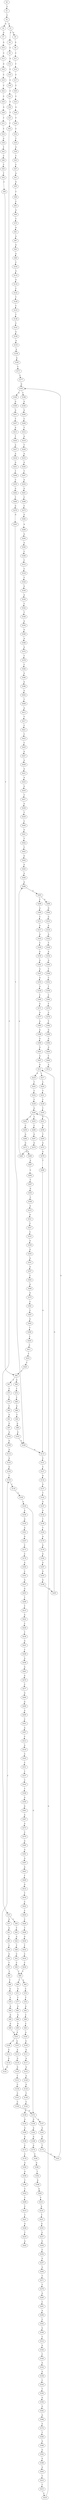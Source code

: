 strict digraph  {
	S0 -> S1 [ label = C ];
	S1 -> S2 [ label = C ];
	S2 -> S3 [ label = A ];
	S2 -> S4 [ label = G ];
	S3 -> S5 [ label = G ];
	S3 -> S6 [ label = C ];
	S4 -> S7 [ label = G ];
	S5 -> S8 [ label = A ];
	S6 -> S9 [ label = C ];
	S7 -> S10 [ label = A ];
	S8 -> S11 [ label = C ];
	S9 -> S12 [ label = A ];
	S10 -> S13 [ label = C ];
	S11 -> S14 [ label = T ];
	S12 -> S15 [ label = C ];
	S13 -> S16 [ label = G ];
	S14 -> S17 [ label = C ];
	S15 -> S18 [ label = C ];
	S16 -> S19 [ label = C ];
	S17 -> S20 [ label = C ];
	S18 -> S21 [ label = C ];
	S19 -> S22 [ label = C ];
	S20 -> S23 [ label = C ];
	S21 -> S24 [ label = C ];
	S22 -> S25 [ label = C ];
	S23 -> S26 [ label = A ];
	S24 -> S27 [ label = T ];
	S25 -> S28 [ label = A ];
	S26 -> S29 [ label = T ];
	S27 -> S30 [ label = T ];
	S28 -> S31 [ label = T ];
	S29 -> S32 [ label = C ];
	S30 -> S33 [ label = C ];
	S31 -> S34 [ label = C ];
	S32 -> S35 [ label = T ];
	S33 -> S36 [ label = C ];
	S33 -> S37 [ label = G ];
	S34 -> S38 [ label = G ];
	S35 -> S39 [ label = G ];
	S36 -> S40 [ label = T ];
	S37 -> S41 [ label = A ];
	S38 -> S42 [ label = T ];
	S39 -> S43 [ label = C ];
	S40 -> S44 [ label = G ];
	S41 -> S45 [ label = T ];
	S42 -> S46 [ label = C ];
	S43 -> S47 [ label = C ];
	S44 -> S48 [ label = T ];
	S45 -> S49 [ label = C ];
	S46 -> S50 [ label = C ];
	S47 -> S51 [ label = A ];
	S48 -> S52 [ label = C ];
	S49 -> S53 [ label = G ];
	S50 -> S54 [ label = T ];
	S51 -> S55 [ label = G ];
	S52 -> S56 [ label = C ];
	S53 -> S57 [ label = T ];
	S54 -> S58 [ label = C ];
	S55 -> S59 [ label = T ];
	S56 -> S60 [ label = T ];
	S57 -> S61 [ label = T ];
	S58 -> S62 [ label = T ];
	S59 -> S63 [ label = C ];
	S60 -> S64 [ label = A ];
	S60 -> S65 [ label = T ];
	S61 -> S66 [ label = T ];
	S62 -> S67 [ label = T ];
	S62 -> S68 [ label = G ];
	S63 -> S69 [ label = G ];
	S64 -> S70 [ label = C ];
	S65 -> S71 [ label = G ];
	S66 -> S72 [ label = G ];
	S67 -> S73 [ label = C ];
	S68 -> S74 [ label = T ];
	S69 -> S75 [ label = T ];
	S70 -> S76 [ label = T ];
	S71 -> S77 [ label = T ];
	S72 -> S78 [ label = T ];
	S73 -> S79 [ label = T ];
	S74 -> S80 [ label = C ];
	S75 -> S81 [ label = A ];
	S76 -> S82 [ label = A ];
	S77 -> S83 [ label = A ];
	S78 -> S84 [ label = A ];
	S79 -> S85 [ label = C ];
	S80 -> S86 [ label = G ];
	S81 -> S87 [ label = A ];
	S82 -> S88 [ label = C ];
	S83 -> S89 [ label = G ];
	S84 -> S90 [ label = G ];
	S85 -> S91 [ label = G ];
	S86 -> S92 [ label = T ];
	S87 -> S93 [ label = G ];
	S88 -> S94 [ label = C ];
	S89 -> S95 [ label = G ];
	S90 -> S96 [ label = G ];
	S91 -> S97 [ label = G ];
	S92 -> S98 [ label = G ];
	S93 -> S99 [ label = A ];
	S94 -> S100 [ label = A ];
	S95 -> S101 [ label = A ];
	S96 -> S101 [ label = A ];
	S97 -> S102 [ label = A ];
	S98 -> S103 [ label = G ];
	S99 -> S104 [ label = C ];
	S100 -> S105 [ label = G ];
	S101 -> S106 [ label = G ];
	S101 -> S107 [ label = A ];
	S102 -> S108 [ label = G ];
	S103 -> S109 [ label = T ];
	S104 -> S110 [ label = G ];
	S105 -> S111 [ label = G ];
	S106 -> S112 [ label = A ];
	S107 -> S113 [ label = A ];
	S108 -> S114 [ label = A ];
	S109 -> S115 [ label = A ];
	S110 -> S116 [ label = G ];
	S111 -> S117 [ label = A ];
	S112 -> S118 [ label = G ];
	S113 -> S119 [ label = G ];
	S114 -> S120 [ label = G ];
	S115 -> S121 [ label = C ];
	S116 -> S122 [ label = C ];
	S117 -> S123 [ label = G ];
	S118 -> S124 [ label = G ];
	S119 -> S125 [ label = G ];
	S120 -> S126 [ label = G ];
	S121 -> S127 [ label = C ];
	S122 -> S128 [ label = T ];
	S123 -> S129 [ label = A ];
	S124 -> S130 [ label = T ];
	S125 -> S131 [ label = T ];
	S126 -> S130 [ label = T ];
	S127 -> S132 [ label = G ];
	S128 -> S133 [ label = C ];
	S129 -> S134 [ label = G ];
	S130 -> S135 [ label = C ];
	S131 -> S136 [ label = C ];
	S132 -> S137 [ label = G ];
	S133 -> S138 [ label = T ];
	S134 -> S139 [ label = T ];
	S135 -> S140 [ label = C ];
	S136 -> S141 [ label = C ];
	S137 -> S142 [ label = T ];
	S138 -> S143 [ label = C ];
	S139 -> S144 [ label = C ];
	S140 -> S145 [ label = C ];
	S141 -> S146 [ label = C ];
	S142 -> S147 [ label = G ];
	S143 -> S148 [ label = G ];
	S144 -> S149 [ label = A ];
	S145 -> S150 [ label = A ];
	S145 -> S151 [ label = G ];
	S146 -> S151 [ label = G ];
	S147 -> S152 [ label = G ];
	S148 -> S153 [ label = A ];
	S149 -> S154 [ label = G ];
	S150 -> S155 [ label = G ];
	S151 -> S156 [ label = G ];
	S151 -> S157 [ label = A ];
	S152 -> S158 [ label = T ];
	S153 -> S159 [ label = A ];
	S154 -> S160 [ label = G ];
	S155 -> S161 [ label = A ];
	S156 -> S162 [ label = A ];
	S157 -> S163 [ label = A ];
	S158 -> S164 [ label = T ];
	S159 -> S165 [ label = G ];
	S160 -> S166 [ label = A ];
	S161 -> S167 [ label = G ];
	S162 -> S168 [ label = G ];
	S163 -> S169 [ label = G ];
	S164 -> S170 [ label = A ];
	S165 -> S171 [ label = T ];
	S166 -> S172 [ label = C ];
	S167 -> S173 [ label = C ];
	S168 -> S174 [ label = G ];
	S169 -> S175 [ label = T ];
	S170 -> S176 [ label = G ];
	S171 -> S177 [ label = C ];
	S172 -> S178 [ label = C ];
	S173 -> S179 [ label = C ];
	S174 -> S180 [ label = C ];
	S175 -> S181 [ label = C ];
	S176 -> S182 [ label = A ];
	S177 -> S183 [ label = G ];
	S178 -> S184 [ label = A ];
	S179 -> S185 [ label = A ];
	S180 -> S186 [ label = G ];
	S181 -> S183 [ label = G ];
	S182 -> S187 [ label = A ];
	S183 -> S188 [ label = C ];
	S183 -> S189 [ label = A ];
	S184 -> S190 [ label = G ];
	S185 -> S191 [ label = C ];
	S186 -> S192 [ label = T ];
	S187 -> S193 [ label = G ];
	S188 -> S194 [ label = G ];
	S189 -> S195 [ label = G ];
	S190 -> S196 [ label = T ];
	S191 -> S197 [ label = G ];
	S192 -> S198 [ label = G ];
	S193 -> S199 [ label = G ];
	S194 -> S200 [ label = G ];
	S195 -> S201 [ label = G ];
	S196 -> S202 [ label = C ];
	S197 -> S203 [ label = G ];
	S198 -> S204 [ label = G ];
	S199 -> S205 [ label = G ];
	S200 -> S206 [ label = C ];
	S201 -> S207 [ label = T ];
	S202 -> S208 [ label = T ];
	S203 -> S209 [ label = T ];
	S204 -> S210 [ label = T ];
	S205 -> S211 [ label = G ];
	S206 -> S212 [ label = T ];
	S207 -> S213 [ label = A ];
	S208 -> S214 [ label = C ];
	S209 -> S215 [ label = T ];
	S210 -> S216 [ label = A ];
	S211 -> S217 [ label = T ];
	S211 -> S218 [ label = G ];
	S212 -> S219 [ label = A ];
	S213 -> S220 [ label = T ];
	S214 -> S221 [ label = T ];
	S215 -> S222 [ label = A ];
	S216 -> S223 [ label = T ];
	S217 -> S224 [ label = C ];
	S218 -> S225 [ label = T ];
	S219 -> S226 [ label = T ];
	S220 -> S227 [ label = A ];
	S221 -> S228 [ label = G ];
	S222 -> S229 [ label = C ];
	S223 -> S230 [ label = G ];
	S224 -> S231 [ label = T ];
	S225 -> S232 [ label = C ];
	S226 -> S233 [ label = A ];
	S227 -> S234 [ label = A ];
	S228 -> S235 [ label = T ];
	S229 -> S236 [ label = T ];
	S230 -> S237 [ label = A ];
	S231 -> S238 [ label = C ];
	S232 -> S239 [ label = C ];
	S233 -> S240 [ label = G ];
	S234 -> S241 [ label = G ];
	S235 -> S242 [ label = A ];
	S236 -> S243 [ label = G ];
	S237 -> S244 [ label = G ];
	S238 -> S245 [ label = T ];
	S239 -> S246 [ label = G ];
	S240 -> S247 [ label = T ];
	S241 -> S248 [ label = T ];
	S243 -> S249 [ label = C ];
	S244 -> S250 [ label = C ];
	S245 -> S251 [ label = C ];
	S246 -> S252 [ label = C ];
	S246 -> S253 [ label = T ];
	S247 -> S254 [ label = A ];
	S248 -> S255 [ label = C ];
	S249 -> S256 [ label = A ];
	S250 -> S257 [ label = G ];
	S251 -> S258 [ label = G ];
	S252 -> S259 [ label = C ];
	S253 -> S260 [ label = C ];
	S254 -> S261 [ label = G ];
	S255 -> S262 [ label = G ];
	S256 -> S263 [ label = G ];
	S257 -> S264 [ label = G ];
	S258 -> S265 [ label = T ];
	S259 -> S266 [ label = G ];
	S260 -> S267 [ label = G ];
	S261 -> S268 [ label = C ];
	S262 -> S269 [ label = T ];
	S263 -> S270 [ label = A ];
	S264 -> S271 [ label = T ];
	S265 -> S272 [ label = G ];
	S266 -> S273 [ label = G ];
	S267 -> S274 [ label = G ];
	S268 -> S275 [ label = C ];
	S269 -> S276 [ label = G ];
	S270 -> S277 [ label = C ];
	S271 -> S278 [ label = C ];
	S272 -> S279 [ label = G ];
	S273 -> S280 [ label = A ];
	S274 -> S281 [ label = A ];
	S275 -> S282 [ label = G ];
	S276 -> S283 [ label = G ];
	S277 -> S284 [ label = G ];
	S278 -> S285 [ label = G ];
	S279 -> S286 [ label = T ];
	S280 -> S287 [ label = A ];
	S281 -> S288 [ label = A ];
	S282 -> S289 [ label = A ];
	S283 -> S109 [ label = T ];
	S284 -> S290 [ label = G ];
	S285 -> S291 [ label = C ];
	S286 -> S115 [ label = A ];
	S287 -> S292 [ label = C ];
	S288 -> S293 [ label = C ];
	S289 -> S294 [ label = A ];
	S290 -> S295 [ label = A ];
	S291 -> S296 [ label = A ];
	S292 -> S297 [ label = T ];
	S293 -> S298 [ label = A ];
	S293 -> S299 [ label = T ];
	S294 -> S300 [ label = A ];
	S295 -> S301 [ label = C ];
	S296 -> S302 [ label = C ];
	S297 -> S303 [ label = G ];
	S298 -> S304 [ label = G ];
	S299 -> S305 [ label = A ];
	S300 -> S306 [ label = C ];
	S301 -> S307 [ label = A ];
	S302 -> S308 [ label = G ];
	S303 -> S309 [ label = C ];
	S304 -> S310 [ label = G ];
	S305 -> S311 [ label = C ];
	S306 -> S312 [ label = C ];
	S307 -> S313 [ label = C ];
	S308 -> S314 [ label = C ];
	S309 -> S315 [ label = A ];
	S310 -> S316 [ label = A ];
	S311 -> S317 [ label = A ];
	S312 -> S318 [ label = C ];
	S313 -> S319 [ label = A ];
	S314 -> S320 [ label = G ];
	S315 -> S321 [ label = A ];
	S316 -> S322 [ label = A ];
	S317 -> S323 [ label = A ];
	S318 -> S324 [ label = C ];
	S319 -> S325 [ label = C ];
	S320 -> S326 [ label = C ];
	S321 -> S327 [ label = C ];
	S322 -> S328 [ label = T ];
	S323 -> S329 [ label = C ];
	S324 -> S330 [ label = G ];
	S325 -> S331 [ label = C ];
	S326 -> S332 [ label = G ];
	S327 -> S333 [ label = C ];
	S328 -> S334 [ label = A ];
	S329 -> S335 [ label = G ];
	S330 -> S336 [ label = A ];
	S331 -> S337 [ label = T ];
	S332 -> S338 [ label = G ];
	S333 -> S339 [ label = A ];
	S334 -> S340 [ label = G ];
	S335 -> S341 [ label = A ];
	S336 -> S342 [ label = C ];
	S337 -> S343 [ label = C ];
	S338 -> S344 [ label = C ];
	S339 -> S345 [ label = G ];
	S340 -> S346 [ label = T ];
	S341 -> S347 [ label = A ];
	S342 -> S348 [ label = T ];
	S343 -> S349 [ label = T ];
	S344 -> S350 [ label = T ];
	S345 -> S351 [ label = A ];
	S346 -> S352 [ label = C ];
	S347 -> S353 [ label = A ];
	S348 -> S354 [ label = A ];
	S349 -> S355 [ label = A ];
	S350 -> S356 [ label = G ];
	S351 -> S357 [ label = A ];
	S352 -> S358 [ label = T ];
	S353 -> S359 [ label = A ];
	S354 -> S360 [ label = G ];
	S355 -> S361 [ label = G ];
	S356 -> S362 [ label = G ];
	S357 -> S363 [ label = C ];
	S358 -> S364 [ label = C ];
	S359 -> S365 [ label = C ];
	S360 -> S366 [ label = A ];
	S361 -> S367 [ label = A ];
	S362 -> S368 [ label = A ];
	S363 -> S369 [ label = A ];
	S364 -> S370 [ label = T ];
	S365 -> S371 [ label = A ];
	S366 -> S372 [ label = A ];
	S367 -> S373 [ label = A ];
	S368 -> S374 [ label = A ];
	S369 -> S375 [ label = G ];
	S370 -> S376 [ label = C ];
	S371 -> S377 [ label = G ];
	S372 -> S378 [ label = T ];
	S373 -> S379 [ label = C ];
	S374 -> S380 [ label = T ];
	S375 -> S381 [ label = C ];
	S376 -> S382 [ label = T ];
	S377 -> S383 [ label = A ];
	S378 -> S384 [ label = C ];
	S379 -> S385 [ label = G ];
	S380 -> S386 [ label = G ];
	S381 -> S387 [ label = C ];
	S382 -> S388 [ label = G ];
	S383 -> S389 [ label = A ];
	S384 -> S390 [ label = G ];
	S385 -> S391 [ label = A ];
	S386 -> S392 [ label = G ];
	S387 -> S393 [ label = G ];
	S388 -> S394 [ label = A ];
	S389 -> S395 [ label = G ];
	S390 -> S396 [ label = G ];
	S391 -> S397 [ label = G ];
	S392 -> S398 [ label = G ];
	S393 -> S399 [ label = T ];
	S394 -> S400 [ label = G ];
	S395 -> S401 [ label = G ];
	S396 -> S402 [ label = G ];
	S397 -> S403 [ label = G ];
	S398 -> S404 [ label = G ];
	S399 -> S405 [ label = C ];
	S400 -> S406 [ label = T ];
	S401 -> S407 [ label = G ];
	S402 -> S408 [ label = T ];
	S403 -> S409 [ label = T ];
	S404 -> S410 [ label = T ];
	S405 -> S411 [ label = C ];
	S406 -> S412 [ label = A ];
	S407 -> S211 [ label = G ];
	S408 -> S413 [ label = A ];
	S409 -> S414 [ label = G ];
	S410 -> S415 [ label = C ];
	S411 -> S416 [ label = T ];
	S413 -> S417 [ label = T ];
	S414 -> S418 [ label = T ];
	S415 -> S419 [ label = C ];
	S416 -> S420 [ label = C ];
	S417 -> S421 [ label = C ];
	S418 -> S422 [ label = C ];
	S419 -> S246 [ label = G ];
	S420 -> S62 [ label = T ];
	S421 -> S423 [ label = C ];
	S422 -> S424 [ label = C ];
	S423 -> S425 [ label = C ];
	S424 -> S426 [ label = C ];
	S425 -> S427 [ label = G ];
	S426 -> S428 [ label = T ];
	S427 -> S429 [ label = A ];
	S428 -> S430 [ label = G ];
	S429 -> S431 [ label = A ];
	S430 -> S432 [ label = T ];
	S431 -> S433 [ label = A ];
	S432 -> S434 [ label = C ];
	S433 -> S435 [ label = G ];
	S434 -> S436 [ label = C ];
	S435 -> S437 [ label = T ];
	S436 -> S60 [ label = T ];
	S437 -> S438 [ label = G ];
	S438 -> S439 [ label = T ];
	S439 -> S440 [ label = C ];
	S440 -> S441 [ label = G ];
	S441 -> S442 [ label = T ];
	S442 -> S443 [ label = C ];
	S443 -> S444 [ label = G ];
	S444 -> S445 [ label = G ];
	S445 -> S446 [ label = A ];
	S446 -> S288 [ label = A ];
}
